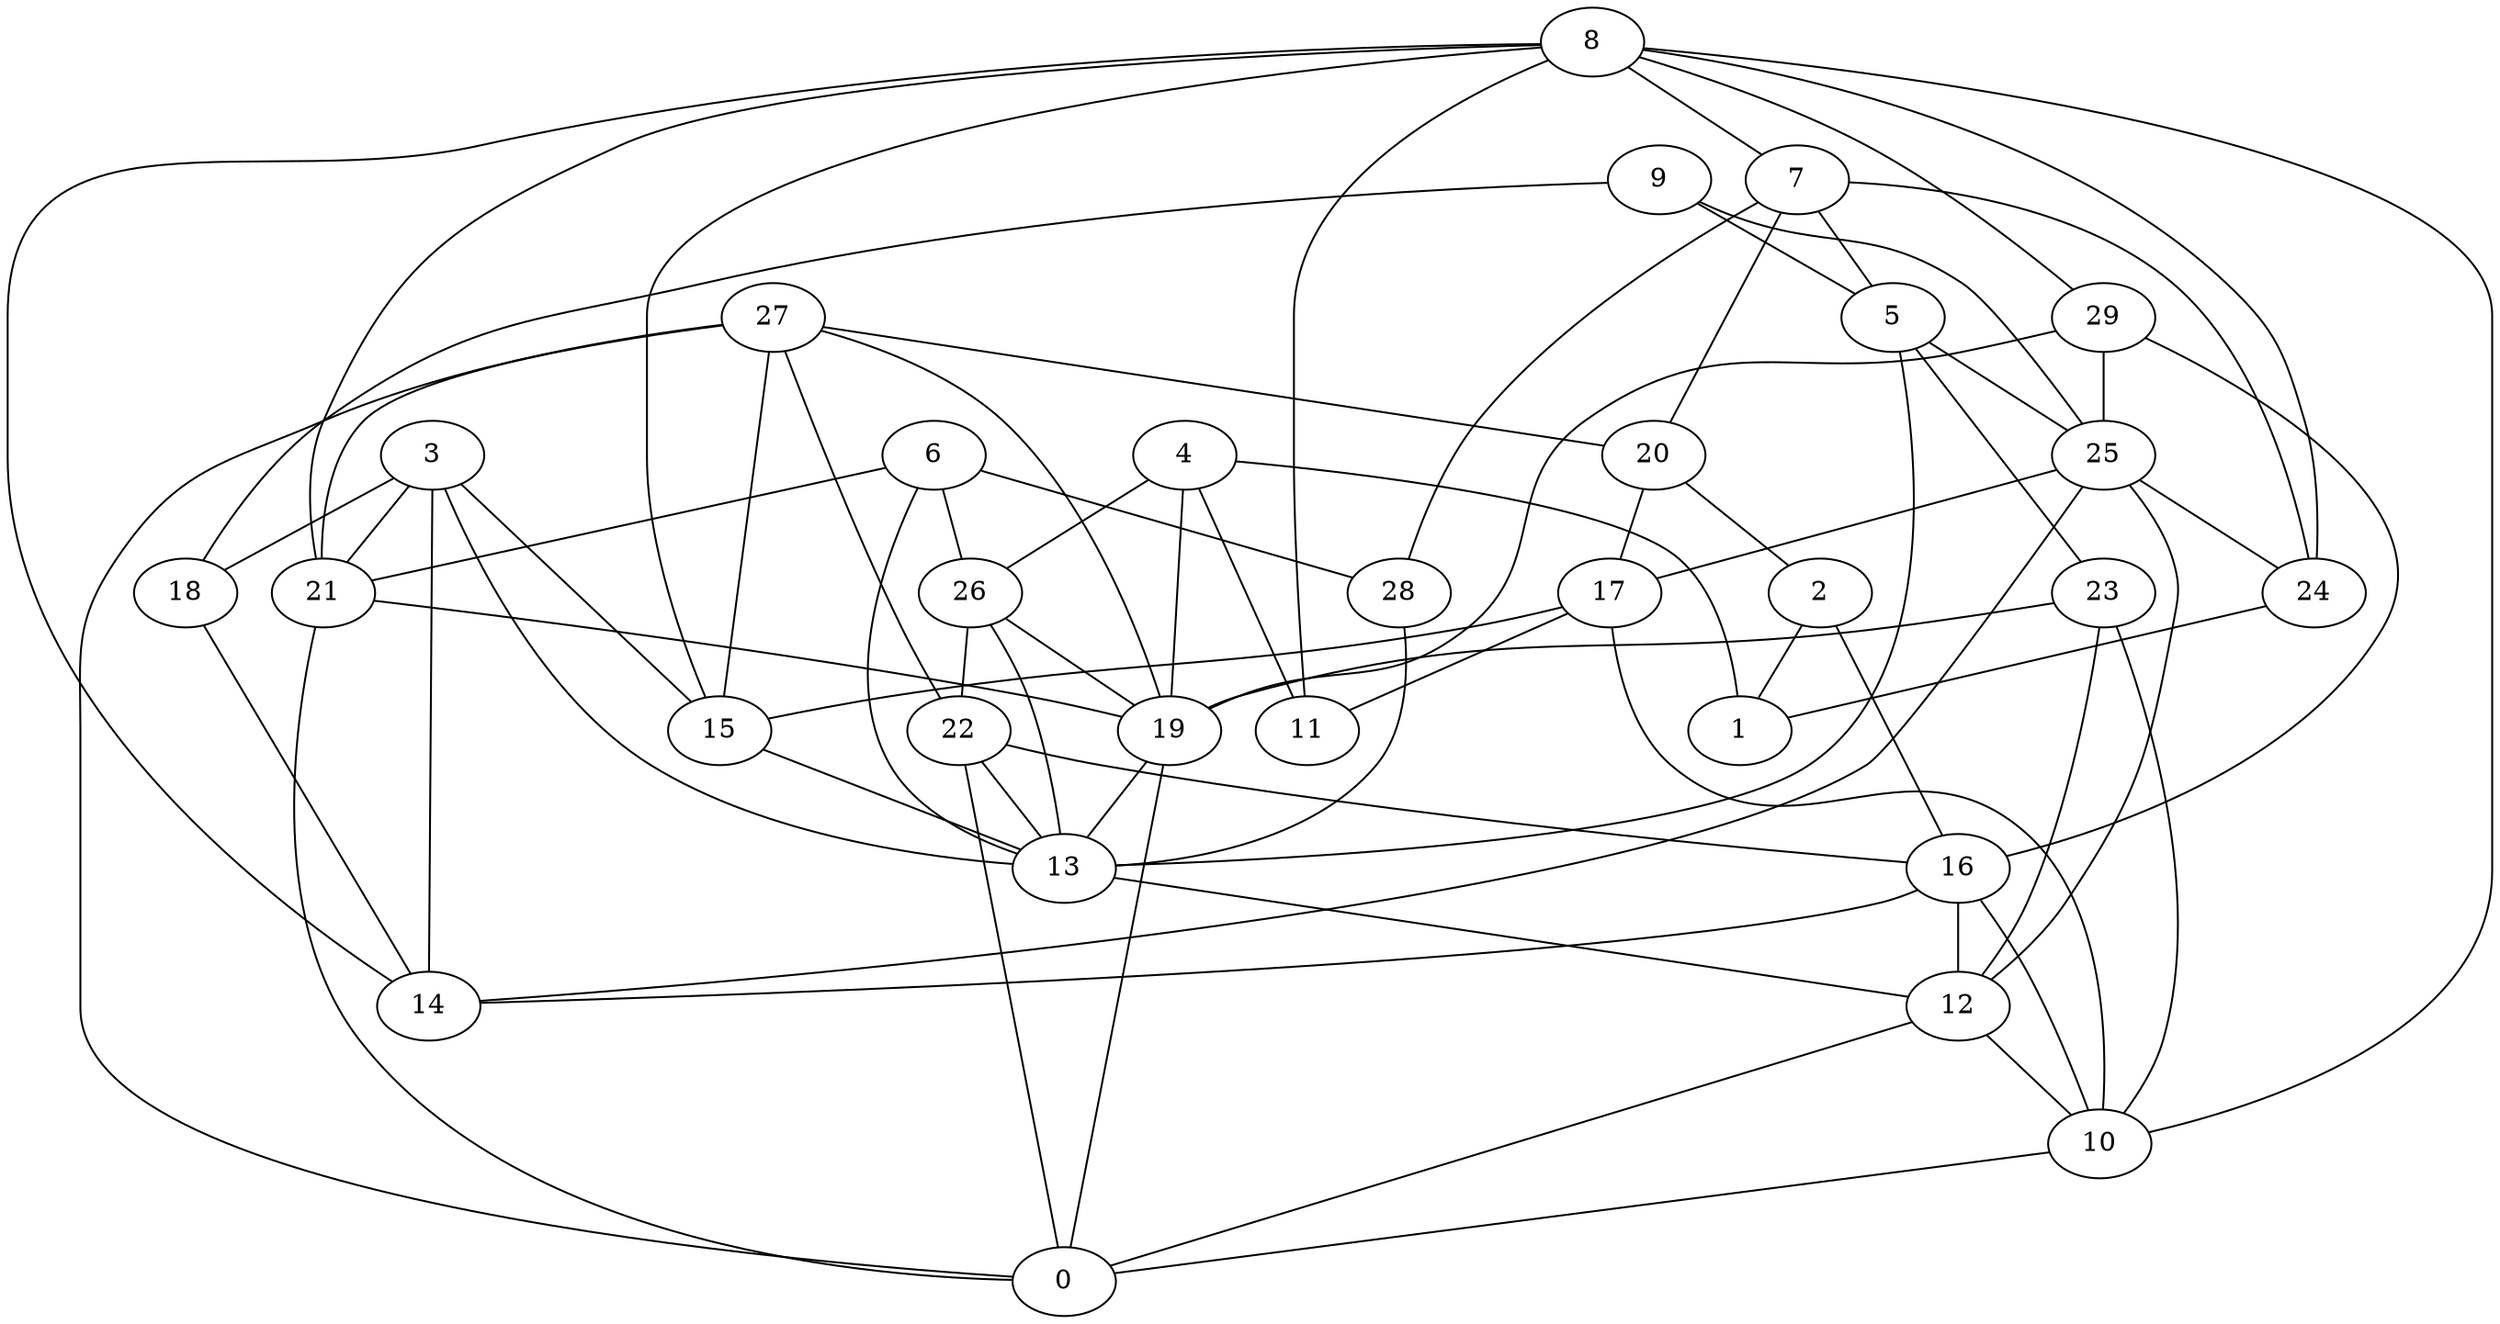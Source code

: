 digraph GG_graph {

subgraph G_graph {
edge [color = black]
"5" -> "25" [dir = none]
"5" -> "23" [dir = none]
"29" -> "19" [dir = none]
"20" -> "2" [dir = none]
"26" -> "13" [dir = none]
"21" -> "19" [dir = none]
"23" -> "10" [dir = none]
"23" -> "19" [dir = none]
"22" -> "16" [dir = none]
"22" -> "0" [dir = none]
"22" -> "13" [dir = none]
"9" -> "18" [dir = none]
"9" -> "5" [dir = none]
"28" -> "13" [dir = none]
"17" -> "15" [dir = none]
"27" -> "15" [dir = none]
"27" -> "19" [dir = none]
"27" -> "22" [dir = none]
"27" -> "20" [dir = none]
"7" -> "28" [dir = none]
"25" -> "24" [dir = none]
"25" -> "14" [dir = none]
"4" -> "1" [dir = none]
"4" -> "11" [dir = none]
"4" -> "19" [dir = none]
"12" -> "0" [dir = none]
"8" -> "21" [dir = none]
"6" -> "26" [dir = none]
"3" -> "13" [dir = none]
"25" -> "17" [dir = none]
"20" -> "17" [dir = none]
"27" -> "0" [dir = none]
"7" -> "24" [dir = none]
"9" -> "25" [dir = none]
"3" -> "18" [dir = none]
"4" -> "26" [dir = none]
"26" -> "19" [dir = none]
"6" -> "28" [dir = none]
"17" -> "11" [dir = none]
"6" -> "21" [dir = none]
"13" -> "12" [dir = none]
"3" -> "21" [dir = none]
"10" -> "0" [dir = none]
"8" -> "14" [dir = none]
"2" -> "16" [dir = none]
"16" -> "10" [dir = none]
"27" -> "21" [dir = none]
"3" -> "15" [dir = none]
"26" -> "22" [dir = none]
"6" -> "13" [dir = none]
"24" -> "1" [dir = none]
"15" -> "13" [dir = none]
"29" -> "25" [dir = none]
"3" -> "14" [dir = none]
"21" -> "0" [dir = none]
"17" -> "10" [dir = none]
"16" -> "12" [dir = none]
"19" -> "0" [dir = none]
"8" -> "15" [dir = none]
"8" -> "10" [dir = none]
"16" -> "14" [dir = none]
"29" -> "16" [dir = none]
"18" -> "14" [dir = none]
"19" -> "13" [dir = none]
"8" -> "11" [dir = none]
"12" -> "10" [dir = none]
"2" -> "1" [dir = none]
"8" -> "29" [dir = none]
"5" -> "13" [dir = none]
"25" -> "12" [dir = none]
"8" -> "7" [dir = none]
"7" -> "20" [dir = none]
"7" -> "5" [dir = none]
"8" -> "24" [dir = none]
"23" -> "12" [dir = none]
}

}
